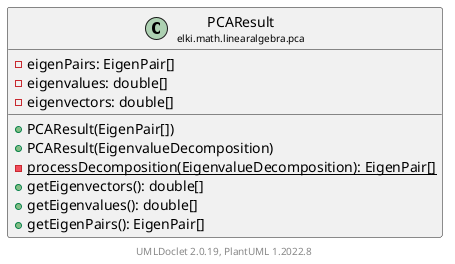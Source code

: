 @startuml
    remove .*\.(Instance|Par|Parameterizer|Factory)$
    set namespaceSeparator none
    hide empty fields
    hide empty methods

    class "<size:14>PCAResult\n<size:10>elki.math.linearalgebra.pca" as elki.math.linearalgebra.pca.PCAResult [[PCAResult.html]] {
        -eigenPairs: EigenPair[]
        -eigenvalues: double[]
        -eigenvectors: double[]
        +PCAResult(EigenPair[])
        +PCAResult(EigenvalueDecomposition)
        {static} -processDecomposition(EigenvalueDecomposition): EigenPair[]
        +getEigenvectors(): double[]
        +getEigenvalues(): double[]
        +getEigenPairs(): EigenPair[]
    }

    center footer UMLDoclet 2.0.19, PlantUML 1.2022.8
@enduml
